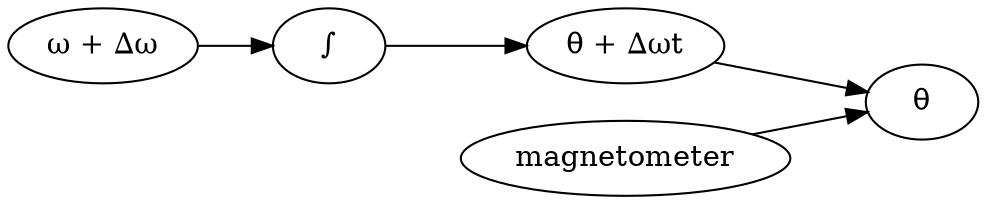 digraph gyro {
	rankdir=LR;

	gyro[label = "ω + ∆ω"];
	int[label="∫"];
	angle[label="θ + ∆ωt"];
	angle_correct[label="θ"];

	gyro -> int;
	int -> angle;
	angle -> angle_correct;
	magnetometer -> angle_correct;
}
